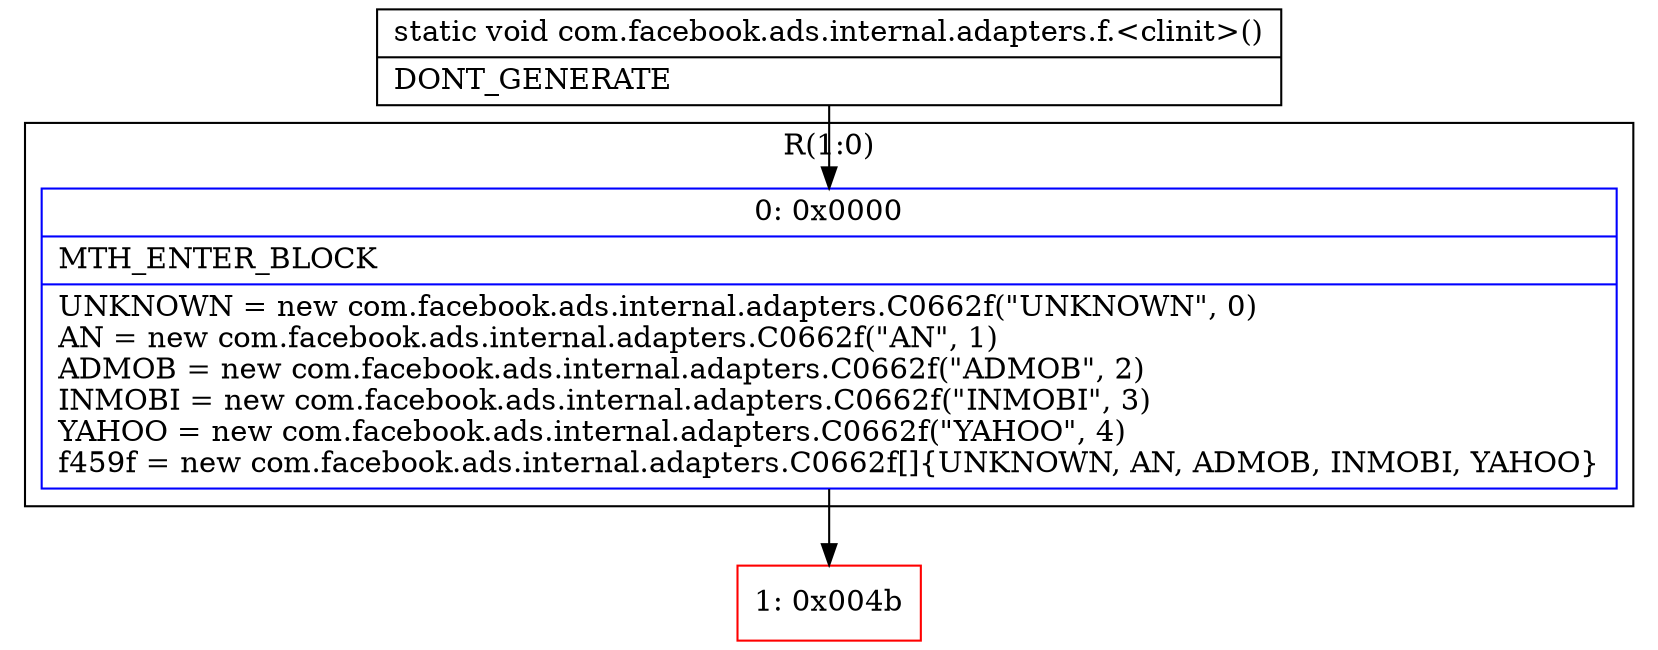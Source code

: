 digraph "CFG forcom.facebook.ads.internal.adapters.f.\<clinit\>()V" {
subgraph cluster_Region_885878663 {
label = "R(1:0)";
node [shape=record,color=blue];
Node_0 [shape=record,label="{0\:\ 0x0000|MTH_ENTER_BLOCK\l|UNKNOWN = new com.facebook.ads.internal.adapters.C0662f(\"UNKNOWN\", 0)\lAN = new com.facebook.ads.internal.adapters.C0662f(\"AN\", 1)\lADMOB = new com.facebook.ads.internal.adapters.C0662f(\"ADMOB\", 2)\lINMOBI = new com.facebook.ads.internal.adapters.C0662f(\"INMOBI\", 3)\lYAHOO = new com.facebook.ads.internal.adapters.C0662f(\"YAHOO\", 4)\lf459f = new com.facebook.ads.internal.adapters.C0662f[]\{UNKNOWN, AN, ADMOB, INMOBI, YAHOO\}\l}"];
}
Node_1 [shape=record,color=red,label="{1\:\ 0x004b}"];
MethodNode[shape=record,label="{static void com.facebook.ads.internal.adapters.f.\<clinit\>()  | DONT_GENERATE\l}"];
MethodNode -> Node_0;
Node_0 -> Node_1;
}

